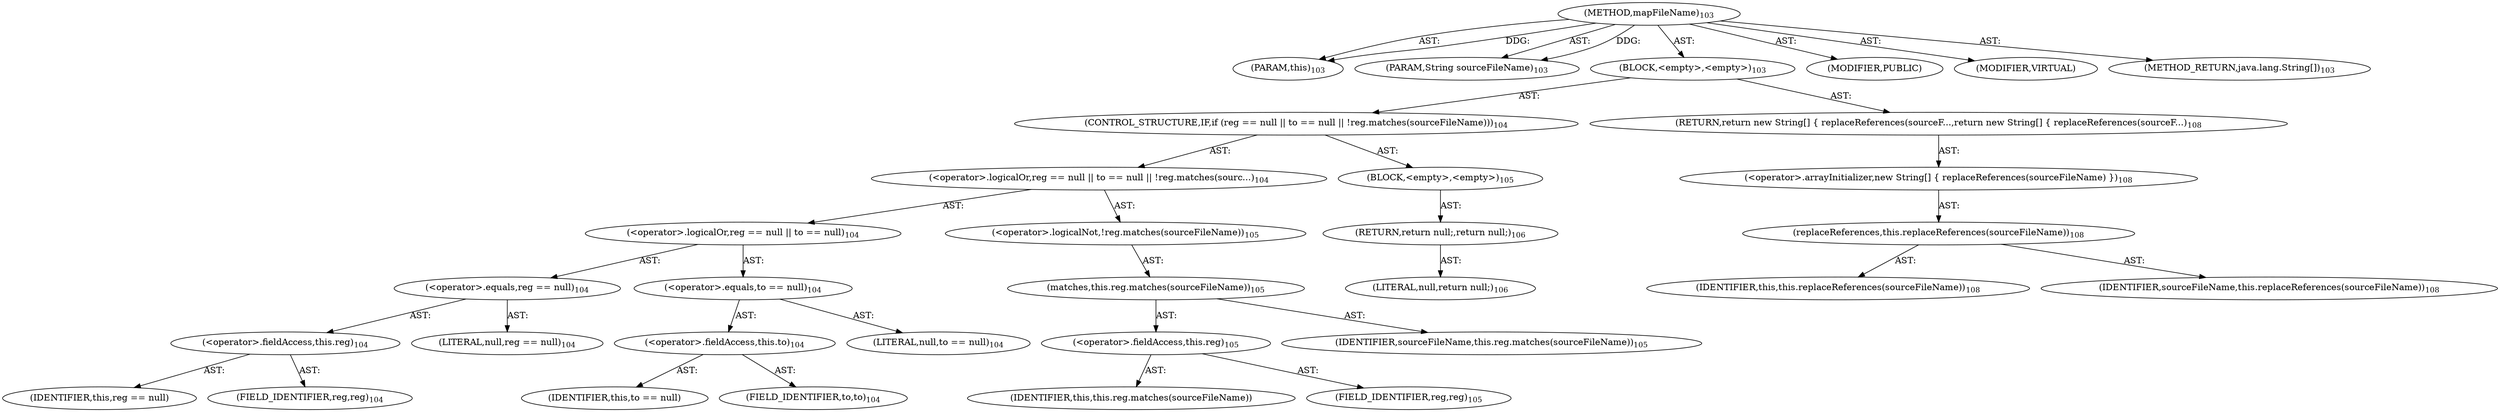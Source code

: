 digraph "mapFileName" {  
"111669149699" [label = <(METHOD,mapFileName)<SUB>103</SUB>> ]
"115964116993" [label = <(PARAM,this)<SUB>103</SUB>> ]
"115964116998" [label = <(PARAM,String sourceFileName)<SUB>103</SUB>> ]
"25769803783" [label = <(BLOCK,&lt;empty&gt;,&lt;empty&gt;)<SUB>103</SUB>> ]
"47244640258" [label = <(CONTROL_STRUCTURE,IF,if (reg == null || to == null || !reg.matches(sourceFileName)))<SUB>104</SUB>> ]
"30064771096" [label = <(&lt;operator&gt;.logicalOr,reg == null || to == null || !reg.matches(sourc...)<SUB>104</SUB>> ]
"30064771097" [label = <(&lt;operator&gt;.logicalOr,reg == null || to == null)<SUB>104</SUB>> ]
"30064771098" [label = <(&lt;operator&gt;.equals,reg == null)<SUB>104</SUB>> ]
"30064771099" [label = <(&lt;operator&gt;.fieldAccess,this.reg)<SUB>104</SUB>> ]
"68719476753" [label = <(IDENTIFIER,this,reg == null)> ]
"55834574855" [label = <(FIELD_IDENTIFIER,reg,reg)<SUB>104</SUB>> ]
"90194313219" [label = <(LITERAL,null,reg == null)<SUB>104</SUB>> ]
"30064771100" [label = <(&lt;operator&gt;.equals,to == null)<SUB>104</SUB>> ]
"30064771101" [label = <(&lt;operator&gt;.fieldAccess,this.to)<SUB>104</SUB>> ]
"68719476754" [label = <(IDENTIFIER,this,to == null)> ]
"55834574856" [label = <(FIELD_IDENTIFIER,to,to)<SUB>104</SUB>> ]
"90194313220" [label = <(LITERAL,null,to == null)<SUB>104</SUB>> ]
"30064771102" [label = <(&lt;operator&gt;.logicalNot,!reg.matches(sourceFileName))<SUB>105</SUB>> ]
"30064771103" [label = <(matches,this.reg.matches(sourceFileName))<SUB>105</SUB>> ]
"30064771104" [label = <(&lt;operator&gt;.fieldAccess,this.reg)<SUB>105</SUB>> ]
"68719476755" [label = <(IDENTIFIER,this,this.reg.matches(sourceFileName))> ]
"55834574857" [label = <(FIELD_IDENTIFIER,reg,reg)<SUB>105</SUB>> ]
"68719476756" [label = <(IDENTIFIER,sourceFileName,this.reg.matches(sourceFileName))<SUB>105</SUB>> ]
"25769803784" [label = <(BLOCK,&lt;empty&gt;,&lt;empty&gt;)<SUB>105</SUB>> ]
"146028888064" [label = <(RETURN,return null;,return null;)<SUB>106</SUB>> ]
"90194313221" [label = <(LITERAL,null,return null;)<SUB>106</SUB>> ]
"146028888065" [label = <(RETURN,return new String[] { replaceReferences(sourceF...,return new String[] { replaceReferences(sourceF...)<SUB>108</SUB>> ]
"30064771105" [label = <(&lt;operator&gt;.arrayInitializer,new String[] { replaceReferences(sourceFileName) })<SUB>108</SUB>> ]
"30064771106" [label = <(replaceReferences,this.replaceReferences(sourceFileName))<SUB>108</SUB>> ]
"68719476737" [label = <(IDENTIFIER,this,this.replaceReferences(sourceFileName))<SUB>108</SUB>> ]
"68719476757" [label = <(IDENTIFIER,sourceFileName,this.replaceReferences(sourceFileName))<SUB>108</SUB>> ]
"133143986185" [label = <(MODIFIER,PUBLIC)> ]
"133143986186" [label = <(MODIFIER,VIRTUAL)> ]
"128849018883" [label = <(METHOD_RETURN,java.lang.String[])<SUB>103</SUB>> ]
  "111669149699" -> "115964116993"  [ label = "AST: "] 
  "111669149699" -> "115964116998"  [ label = "AST: "] 
  "111669149699" -> "25769803783"  [ label = "AST: "] 
  "111669149699" -> "133143986185"  [ label = "AST: "] 
  "111669149699" -> "133143986186"  [ label = "AST: "] 
  "111669149699" -> "128849018883"  [ label = "AST: "] 
  "25769803783" -> "47244640258"  [ label = "AST: "] 
  "25769803783" -> "146028888065"  [ label = "AST: "] 
  "47244640258" -> "30064771096"  [ label = "AST: "] 
  "47244640258" -> "25769803784"  [ label = "AST: "] 
  "30064771096" -> "30064771097"  [ label = "AST: "] 
  "30064771096" -> "30064771102"  [ label = "AST: "] 
  "30064771097" -> "30064771098"  [ label = "AST: "] 
  "30064771097" -> "30064771100"  [ label = "AST: "] 
  "30064771098" -> "30064771099"  [ label = "AST: "] 
  "30064771098" -> "90194313219"  [ label = "AST: "] 
  "30064771099" -> "68719476753"  [ label = "AST: "] 
  "30064771099" -> "55834574855"  [ label = "AST: "] 
  "30064771100" -> "30064771101"  [ label = "AST: "] 
  "30064771100" -> "90194313220"  [ label = "AST: "] 
  "30064771101" -> "68719476754"  [ label = "AST: "] 
  "30064771101" -> "55834574856"  [ label = "AST: "] 
  "30064771102" -> "30064771103"  [ label = "AST: "] 
  "30064771103" -> "30064771104"  [ label = "AST: "] 
  "30064771103" -> "68719476756"  [ label = "AST: "] 
  "30064771104" -> "68719476755"  [ label = "AST: "] 
  "30064771104" -> "55834574857"  [ label = "AST: "] 
  "25769803784" -> "146028888064"  [ label = "AST: "] 
  "146028888064" -> "90194313221"  [ label = "AST: "] 
  "146028888065" -> "30064771105"  [ label = "AST: "] 
  "30064771105" -> "30064771106"  [ label = "AST: "] 
  "30064771106" -> "68719476737"  [ label = "AST: "] 
  "30064771106" -> "68719476757"  [ label = "AST: "] 
  "111669149699" -> "115964116993"  [ label = "DDG: "] 
  "111669149699" -> "115964116998"  [ label = "DDG: "] 
}
